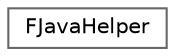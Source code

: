 digraph "Graphical Class Hierarchy"
{
 // INTERACTIVE_SVG=YES
 // LATEX_PDF_SIZE
  bgcolor="transparent";
  edge [fontname=Helvetica,fontsize=10,labelfontname=Helvetica,labelfontsize=10];
  node [fontname=Helvetica,fontsize=10,shape=box,height=0.2,width=0.4];
  rankdir="LR";
  Node0 [id="Node000000",label="FJavaHelper",height=0.2,width=0.4,color="grey40", fillcolor="white", style="filled",URL="$d3/dcc/classFJavaHelper.html",tooltip=" "];
}
